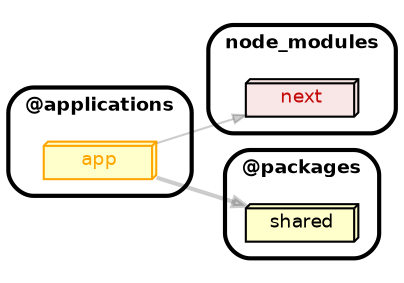 strict digraph "dependency-cruiser output"{
    ordering="out" rankdir="LR" splines="true" overlap="false" nodesep="0.16" ranksep="0.18" fontname="Helvetica-bold" fontsize="9" style="rounded,bold,filled" fillcolor="#ffffff" compound="true"
    node [shape="box" style="rounded, filled" height="0.2" color="black" fillcolor="#ffffcc" fontcolor="black" fontname="Helvetica" fontsize="9"]
    edge [arrowhead="normal" arrowsize="0.6" penwidth="2.0" color="#00000033" fontname="Helvetica" fontsize="9"]

    subgraph "cluster_@applications" {label="@applications" "@applications/app" [label="app" tooltip="no-orphans" URL="@applications/app" fontcolor="orange" color="orange" shape="box3d"] }
    "@applications/app" -> "node_modules/next" [penwidth="1.0"]
    "@applications/app" -> "@packages/shared"
    subgraph "cluster_@packages" {label="@packages" "@packages/shared" [label="shared" URL="@packages/shared" shape="box3d"] }
    subgraph "cluster_node_modules" {label="node_modules" "node_modules/next" [label="next" URL="node_modules/next" shape="box3d" fillcolor="#c40b0a1a" fontcolor="#c40b0a"] }
}
